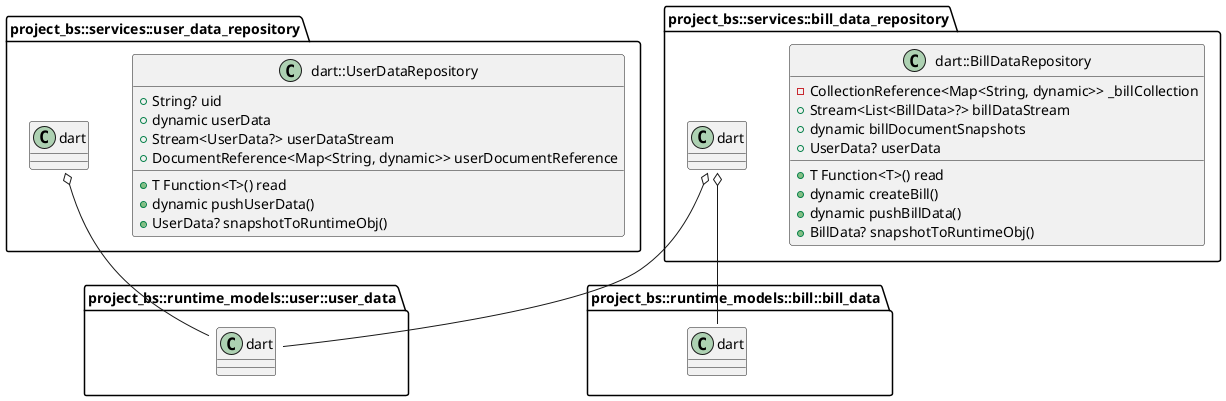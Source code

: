 @startuml Services

' class "project_bs::services::authentication_service.dart::AuthenticationService" {
'     -FirebaseAuth _firebaseAuth
'     +Stream<User?> userAuthState
'     +dynamic isValid_Email()
'     +dynamic createUserWith_EmailAndPassword()
'     +dynamic signInWith_EmailAndPassword()
'     +dynamic signOut()
' }

class "project_bs::services::bill_data_repository.dart::BillDataRepository" {
    +T Function<T>() read
    -CollectionReference<Map<String, dynamic>> _billCollection
    +Stream<List<BillData>?> billDataStream
    +dynamic billDocumentSnapshots
    +UserData? userData
    +dynamic createBill()
    +dynamic pushBillData()
    +BillData? snapshotToRuntimeObj()
}
"project_bs::services::bill_data_repository.dart::BillDataRepository" o-- "project_bs::runtime_models::user::user_data.dart::UserData"
"project_bs::services::bill_data_repository.dart::BillDataRepository" o-- "project_bs::runtime_models::bill::bill_data.dart::BillData"

class "project_bs::services::user_data_repository.dart::UserDataRepository" {
    +T Function<T>() read
    +String? uid
    +dynamic userData
    +Stream<UserData?> userDataStream
    +DocumentReference<Map<String, dynamic>> userDocumentReference
    +dynamic pushUserData()
    +UserData? snapshotToRuntimeObj()
}
"project_bs::services::user_data_repository.dart::UserDataRepository" o-- "project_bs::runtime_models::user::user_data.dart::UserData"

@enduml